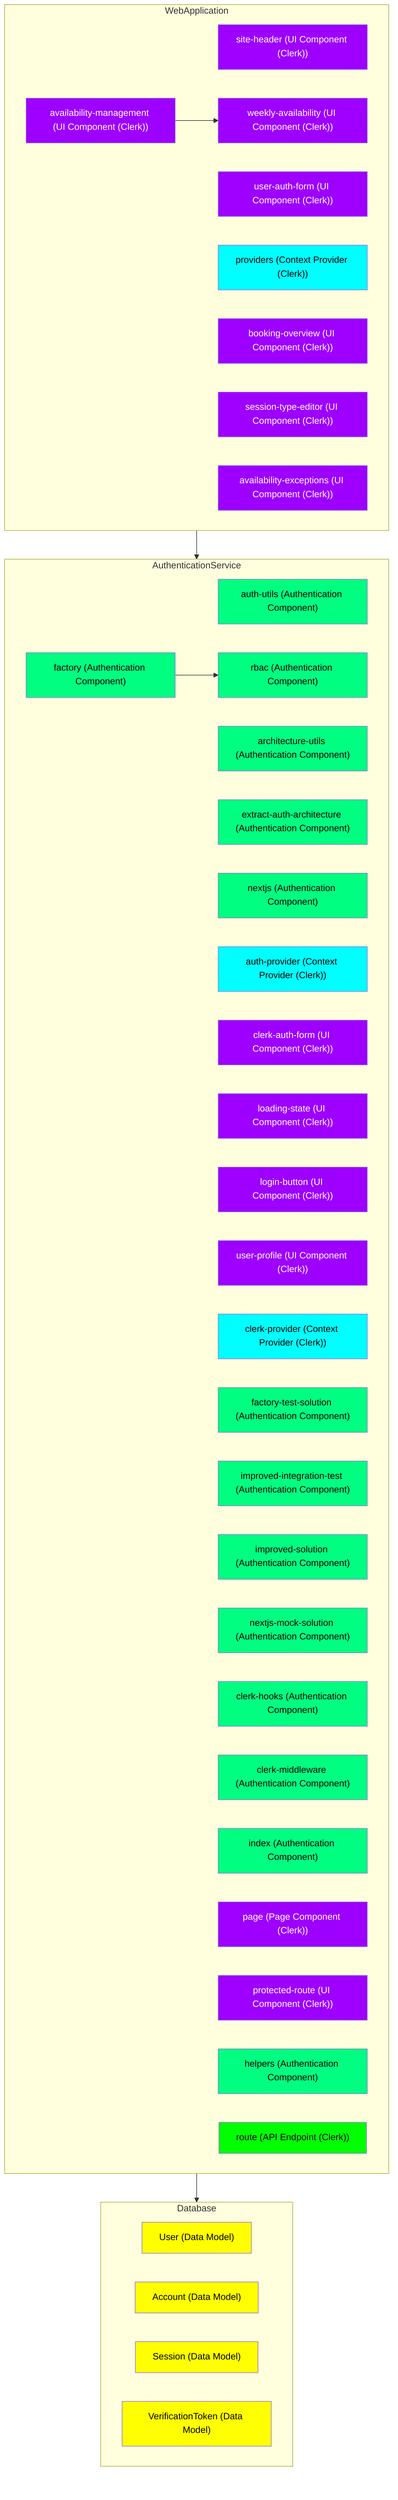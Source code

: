 graph TD
  subgraph AuthenticationService
    auth_utils["auth-utils (Authentication Component)"]:::auth
    architecture_utils["architecture-utils (Authentication Component)"]:::auth
    extract_auth_architecture["extract-auth-architecture (Authentication Component)"]:::auth
    nextjs["nextjs (Authentication Component)"]:::auth
    auth_provider["auth-provider (Context Provider (Clerk))"]:::provider
    clerk_auth_form["clerk-auth-form (UI Component (Clerk))"]:::component
    loading_state["loading-state (UI Component (Clerk))"]:::component
    login_button["login-button (UI Component (Clerk))"]:::component
    user_profile["user-profile (UI Component (Clerk))"]:::component
    clerk_provider["clerk-provider (Context Provider (Clerk))"]:::provider
    factory_test_solution["factory-test-solution (Authentication Component)"]:::auth
    improved_integration_test["improved-integration-test (Authentication Component)"]:::auth
    improved_solution["improved-solution (Authentication Component)"]:::auth
    nextjs_mock_solution["nextjs-mock-solution (Authentication Component)"]:::auth
    clerk_hooks["clerk-hooks (Authentication Component)"]:::auth
    clerk_middleware["clerk-middleware (Authentication Component)"]:::auth
    index["index (Authentication Component)"]:::auth
    factory["factory (Authentication Component)"]:::auth
    rbac["rbac (Authentication Component)"]:::auth
    page["page (Page Component (Clerk))"]:::component
    protected_route["protected-route (UI Component (Clerk))"]:::component
    helpers["helpers (Authentication Component)"]:::auth
    route["route (API Endpoint (Clerk))"]:::api
  end

  subgraph WebApplication
    site_header["site-header (UI Component (Clerk))"]:::component
    user_auth_form["user-auth-form (UI Component (Clerk))"]:::component
    page["page (Page Component (Clerk))"]:::component
    page["page (Page Component (Clerk))"]:::component
    page["page (Page Component (Clerk))"]:::component
    providers["providers (Context Provider (Clerk))"]:::provider
    page["page (Page Component (Clerk))"]:::component
    booking_overview["booking-overview (UI Component (Clerk))"]:::component
    session_type_editor["session-type-editor (UI Component (Clerk))"]:::component
    page["page (Page Component (Clerk))"]:::component
    route["route (API Endpoint (Clerk))"]:::api
    route["route (API Endpoint (Clerk))"]:::api
    availability_exceptions["availability-exceptions (UI Component (Clerk))"]:::component
    availability_management["availability-management (UI Component (Clerk))"]:::component
    weekly_availability["weekly-availability (UI Component (Clerk))"]:::component
    route["route (API Endpoint (Clerk))"]:::api
    route["route (API Endpoint (Clerk))"]:::api
  end

  subgraph Database
    User["User (Data Model)"]:::model
    Account["Account (Data Model)"]:::model
    Session["Session (Data Model)"]:::model
    VerificationToken["VerificationToken (Data Model)"]:::model
  end

  factory --> rbac
  availability_management --> weekly_availability

  %% Container relationships
  WebApplication --> AuthenticationService
  AuthenticationService --> Database
  classDef middleware fill:#FF00FF,color:white;
  classDef auth fill:#00FF80,color:black;
  classDef component fill:#9D00FF,color:white;
  classDef api fill:#00FF00,color:black;
  classDef hook fill:#FF9E00,color:black;
  classDef provider fill:#00FFFF,color:black;
  classDef model fill:#FFFF00,color:black;